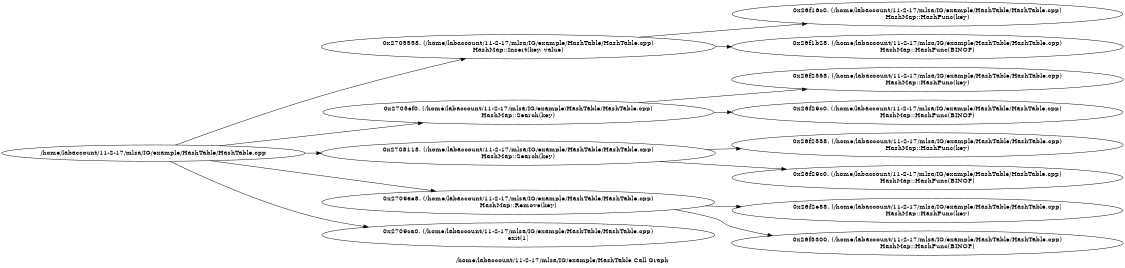 digraph "/home/labaccount/11-2-17/mlsa/IG/example/HashTable Call Graph" {
	graph [dpi=300
		rankdir=LR
		size="7.5, 10"
		label="/home/labaccount/11-2-17/mlsa/IG/example/HashTable Call Graph"
	];

	Node0x303221682 [shape=oval, label="/home/labaccount/11-2-17/mlsa/IG/example/HashTable/HashTable.cpp"];
	Node0x688606740 [shape=oval, label="0x2705558. (/home/labaccount/11-2-17/mlsa/IG/example/HashTable/HashTable.cpp)\nHashMap::Insert(key, value)"];
	Node0x303221682 -> Node0x688606740;
	Node0x440956497 [shape=oval, label="0x2705ef0. (/home/labaccount/11-2-17/mlsa/IG/example/HashTable/HashTable.cpp)\nHashMap::Search(key)"];
	Node0x303221682 -> Node0x440956497;
	Node0x985150566 [shape=oval, label="0x2708118. (/home/labaccount/11-2-17/mlsa/IG/example/HashTable/HashTable.cpp)\nHashMap::Search(key)"];
	Node0x303221682 -> Node0x985150566;
	Node0x657697496 [shape=oval, label="0x2709ae8. (/home/labaccount/11-2-17/mlsa/IG/example/HashTable/HashTable.cpp)\nHashMap::Remove(key)"];
	Node0x303221682 -> Node0x657697496;
	Node0x894280188 [shape=oval, label="0x2709ca0. (/home/labaccount/11-2-17/mlsa/IG/example/HashTable/HashTable.cpp)\nexit(1)"];
	Node0x303221682 -> Node0x894280188;
	Node0x687349328 [shape=oval, label="0x26f16c0. (/home/labaccount/11-2-17/mlsa/IG/example/HashTable/HashTable.cpp)\nHashMap::HashFunc(key)"];
	Node0x688606740 -> Node0x687349328;
	Node0x995442498 [shape=oval, label="0x26f1b28. (/home/labaccount/11-2-17/mlsa/IG/example/HashTable/HashTable.cpp)\nHashMap::HashFunc(BINOP)"];
	Node0x688606740 -> Node0x995442498;
	Node0x413432073 [shape=oval, label="0x26f2558. (/home/labaccount/11-2-17/mlsa/IG/example/HashTable/HashTable.cpp)\nHashMap::HashFunc(key)"];
	Node0x440956497 -> Node0x413432073;
	Node0x164664556 [shape=oval, label="0x26f29c0. (/home/labaccount/11-2-17/mlsa/IG/example/HashTable/HashTable.cpp)\nHashMap::HashFunc(BINOP)"];
	Node0x440956497 -> Node0x164664556;
	Node0x973373932 [shape=oval, label="0x26f2558. (/home/labaccount/11-2-17/mlsa/IG/example/HashTable/HashTable.cpp)\nHashMap::HashFunc(key)"];
	Node0x985150566 -> Node0x973373932;
	Node0x649577954 [shape=oval, label="0x26f29c0. (/home/labaccount/11-2-17/mlsa/IG/example/HashTable/HashTable.cpp)\nHashMap::HashFunc(BINOP)"];
	Node0x985150566 -> Node0x649577954;
	Node0x805269010 [shape=oval, label="0x26f2e88. (/home/labaccount/11-2-17/mlsa/IG/example/HashTable/HashTable.cpp)\nHashMap::HashFunc(key)"];
	Node0x657697496 -> Node0x805269010;
	Node0x862263383 [shape=oval, label="0x26f3300. (/home/labaccount/11-2-17/mlsa/IG/example/HashTable/HashTable.cpp)\nHashMap::HashFunc(BINOP)"];
	Node0x657697496 -> Node0x862263383;
}